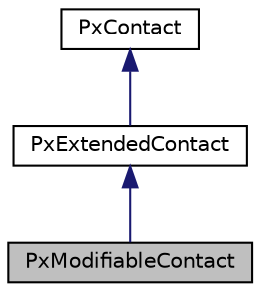 digraph "PxModifiableContact"
{
  edge [fontname="Helvetica",fontsize="10",labelfontname="Helvetica",labelfontsize="10"];
  node [fontname="Helvetica",fontsize="10",shape=record];
  Node0 [label="PxModifiableContact",height=0.2,width=0.4,color="black", fillcolor="grey75", style="filled", fontcolor="black"];
  Node1 -> Node0 [dir="back",color="midnightblue",fontsize="10",style="solid",fontname="Helvetica"];
  Node1 [label="PxExtendedContact",height=0.2,width=0.4,color="black", fillcolor="white", style="filled",URL="$structPxExtendedContact.html"];
  Node2 -> Node1 [dir="back",color="midnightblue",fontsize="10",style="solid",fontname="Helvetica"];
  Node2 [label="PxContact",height=0.2,width=0.4,color="black", fillcolor="white", style="filled",URL="$structPxContact.html",tooltip="Contact point data including face (feature) indices. "];
}
